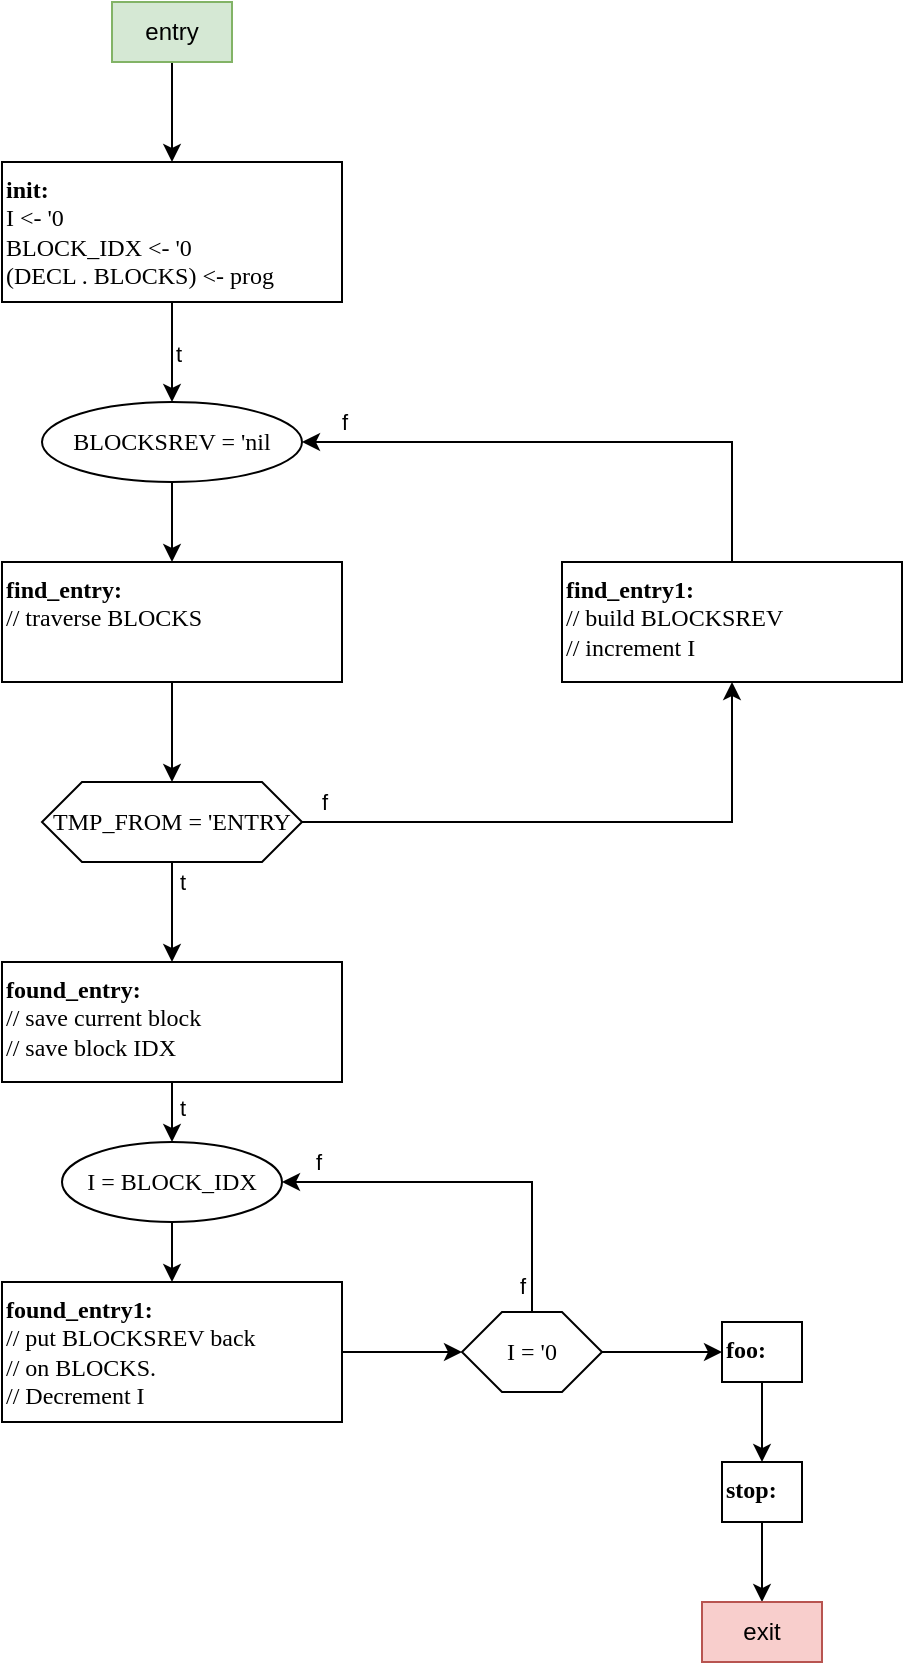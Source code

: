 <mxfile version="24.4.0" type="device">
  <diagram id="C5RBs43oDa-KdzZeNtuy" name="Page-1">
    <mxGraphModel dx="1255" dy="781" grid="1" gridSize="10" guides="1" tooltips="1" connect="1" arrows="1" fold="1" page="1" pageScale="1" pageWidth="827" pageHeight="1169" math="0" shadow="0">
      <root>
        <mxCell id="WIyWlLk6GJQsqaUBKTNV-0" />
        <mxCell id="WIyWlLk6GJQsqaUBKTNV-1" parent="WIyWlLk6GJQsqaUBKTNV-0" />
        <mxCell id="amC7VP1BXG8_0cPZd53P-6" style="edgeStyle=orthogonalEdgeStyle;rounded=0;orthogonalLoop=1;jettySize=auto;html=1;entryX=0.5;entryY=0;entryDx=0;entryDy=0;" edge="1" parent="WIyWlLk6GJQsqaUBKTNV-1" source="amC7VP1BXG8_0cPZd53P-0" target="amC7VP1BXG8_0cPZd53P-4">
          <mxGeometry relative="1" as="geometry" />
        </mxCell>
        <mxCell id="amC7VP1BXG8_0cPZd53P-7" value="t" style="edgeLabel;html=1;align=center;verticalAlign=middle;resizable=0;points=[];" vertex="1" connectable="0" parent="amC7VP1BXG8_0cPZd53P-6">
          <mxGeometry x="0.042" y="3" relative="1" as="geometry">
            <mxPoint as="offset" />
          </mxGeometry>
        </mxCell>
        <mxCell id="amC7VP1BXG8_0cPZd53P-0" value="&lt;div align=&quot;left&quot;&gt;&lt;b&gt;&lt;font face=&quot;Lucida Console&quot;&gt;init:&lt;/font&gt;&lt;/b&gt;&lt;/div&gt;&lt;div align=&quot;left&quot;&gt;&lt;font face=&quot;Lucida Console&quot;&gt;I &amp;lt;- &#39;0&lt;/font&gt;&lt;/div&gt;&lt;div align=&quot;left&quot;&gt;&lt;font face=&quot;Lucida Console&quot;&gt;BLOCK_IDX &amp;lt;- &#39;0&lt;/font&gt;&lt;/div&gt;&lt;div align=&quot;left&quot;&gt;&lt;font face=&quot;Lucida Console&quot;&gt;(DECL . BLOCKS) &amp;lt;- prog&lt;br&gt;&lt;/font&gt;&lt;/div&gt;&lt;div align=&quot;left&quot;&gt;&lt;font face=&quot;bQ9gixf5_bkwfU0nSOTF&quot;&gt;&lt;br&gt;&lt;/font&gt;&lt;/div&gt;" style="rounded=0;whiteSpace=wrap;html=1;align=left;verticalAlign=top;" vertex="1" parent="WIyWlLk6GJQsqaUBKTNV-1">
          <mxGeometry x="240" y="240" width="170" height="70" as="geometry" />
        </mxCell>
        <mxCell id="amC7VP1BXG8_0cPZd53P-17" style="edgeStyle=orthogonalEdgeStyle;rounded=0;orthogonalLoop=1;jettySize=auto;html=1;entryX=0.5;entryY=0;entryDx=0;entryDy=0;" edge="1" parent="WIyWlLk6GJQsqaUBKTNV-1" source="amC7VP1BXG8_0cPZd53P-3" target="amC7VP1BXG8_0cPZd53P-16">
          <mxGeometry relative="1" as="geometry" />
        </mxCell>
        <mxCell id="amC7VP1BXG8_0cPZd53P-3" value="&lt;div align=&quot;left&quot;&gt;&lt;b&gt;&lt;font face=&quot;Lucida Console&quot;&gt;find_entry:&lt;/font&gt;&lt;/b&gt;&lt;/div&gt;&lt;div&gt;&lt;font face=&quot;Lucida Console&quot;&gt;// traverse BLOCKS&lt;br&gt;&lt;/font&gt;&lt;/div&gt;&lt;div align=&quot;left&quot;&gt;&lt;font face=&quot;bQ9gixf5_bkwfU0nSOTF&quot;&gt;&lt;br&gt;&lt;/font&gt;&lt;/div&gt;" style="rounded=0;whiteSpace=wrap;html=1;align=left;verticalAlign=top;" vertex="1" parent="WIyWlLk6GJQsqaUBKTNV-1">
          <mxGeometry x="240" y="440" width="170" height="60" as="geometry" />
        </mxCell>
        <mxCell id="amC7VP1BXG8_0cPZd53P-8" style="edgeStyle=orthogonalEdgeStyle;rounded=0;orthogonalLoop=1;jettySize=auto;html=1;entryX=0.5;entryY=0;entryDx=0;entryDy=0;" edge="1" parent="WIyWlLk6GJQsqaUBKTNV-1" source="amC7VP1BXG8_0cPZd53P-4" target="amC7VP1BXG8_0cPZd53P-3">
          <mxGeometry relative="1" as="geometry" />
        </mxCell>
        <mxCell id="amC7VP1BXG8_0cPZd53P-4" value="&lt;font face=&quot;Lucida Console&quot;&gt;BLOCKSREV = &#39;nil&lt;br&gt;&lt;/font&gt;" style="ellipse;whiteSpace=wrap;html=1;" vertex="1" parent="WIyWlLk6GJQsqaUBKTNV-1">
          <mxGeometry x="260" y="360" width="130" height="40" as="geometry" />
        </mxCell>
        <mxCell id="amC7VP1BXG8_0cPZd53P-13" style="edgeStyle=orthogonalEdgeStyle;rounded=0;orthogonalLoop=1;jettySize=auto;html=1;entryX=1;entryY=0.5;entryDx=0;entryDy=0;" edge="1" parent="WIyWlLk6GJQsqaUBKTNV-1" source="amC7VP1BXG8_0cPZd53P-11" target="amC7VP1BXG8_0cPZd53P-4">
          <mxGeometry relative="1" as="geometry">
            <Array as="points">
              <mxPoint x="605" y="380" />
            </Array>
          </mxGeometry>
        </mxCell>
        <mxCell id="amC7VP1BXG8_0cPZd53P-14" value="f" style="edgeLabel;html=1;align=center;verticalAlign=middle;resizable=0;points=[];" vertex="1" connectable="0" parent="amC7VP1BXG8_0cPZd53P-13">
          <mxGeometry x="0.787" y="1" relative="1" as="geometry">
            <mxPoint x="-9" y="-11" as="offset" />
          </mxGeometry>
        </mxCell>
        <mxCell id="amC7VP1BXG8_0cPZd53P-11" value="&lt;div align=&quot;left&quot;&gt;&lt;b&gt;&lt;font face=&quot;Lucida Console&quot;&gt;find_entry1:&lt;/font&gt;&lt;/b&gt;&lt;/div&gt;&lt;div&gt;&lt;font face=&quot;Lucida Console&quot;&gt;// build BLOCKSREV&lt;/font&gt;&lt;/div&gt;&lt;div&gt;&lt;font face=&quot;Lucida Console&quot;&gt;// increment I&lt;br&gt;&lt;/font&gt;&lt;/div&gt;" style="rounded=0;whiteSpace=wrap;html=1;align=left;verticalAlign=top;" vertex="1" parent="WIyWlLk6GJQsqaUBKTNV-1">
          <mxGeometry x="520" y="440" width="170" height="60" as="geometry" />
        </mxCell>
        <mxCell id="amC7VP1BXG8_0cPZd53P-25" style="edgeStyle=orthogonalEdgeStyle;rounded=0;orthogonalLoop=1;jettySize=auto;html=1;entryX=0.5;entryY=0;entryDx=0;entryDy=0;" edge="1" parent="WIyWlLk6GJQsqaUBKTNV-1" source="amC7VP1BXG8_0cPZd53P-15" target="amC7VP1BXG8_0cPZd53P-24">
          <mxGeometry relative="1" as="geometry" />
        </mxCell>
        <mxCell id="amC7VP1BXG8_0cPZd53P-26" value="t" style="edgeLabel;html=1;align=center;verticalAlign=middle;resizable=0;points=[];" vertex="1" connectable="0" parent="amC7VP1BXG8_0cPZd53P-25">
          <mxGeometry x="0.323" y="1" relative="1" as="geometry">
            <mxPoint x="4" as="offset" />
          </mxGeometry>
        </mxCell>
        <mxCell id="amC7VP1BXG8_0cPZd53P-15" value="&lt;div align=&quot;left&quot;&gt;&lt;b&gt;&lt;font face=&quot;Lucida Console&quot;&gt;found_entry:&lt;/font&gt;&lt;/b&gt;&lt;/div&gt;&lt;div&gt;&lt;font face=&quot;Lucida Console&quot;&gt;// save current block&lt;/font&gt;&lt;/div&gt;&lt;div&gt;&lt;font face=&quot;Lucida Console&quot;&gt;// save block IDX&lt;br&gt;&lt;/font&gt;&lt;/div&gt;&lt;div align=&quot;left&quot;&gt;&lt;font face=&quot;bQ9gixf5_bkwfU0nSOTF&quot;&gt;&lt;br&gt;&lt;/font&gt;&lt;/div&gt;" style="rounded=0;whiteSpace=wrap;html=1;align=left;verticalAlign=top;" vertex="1" parent="WIyWlLk6GJQsqaUBKTNV-1">
          <mxGeometry x="240" y="640" width="170" height="60" as="geometry" />
        </mxCell>
        <mxCell id="amC7VP1BXG8_0cPZd53P-18" style="edgeStyle=orthogonalEdgeStyle;rounded=0;orthogonalLoop=1;jettySize=auto;html=1;entryX=0.5;entryY=0;entryDx=0;entryDy=0;" edge="1" parent="WIyWlLk6GJQsqaUBKTNV-1" source="amC7VP1BXG8_0cPZd53P-16" target="amC7VP1BXG8_0cPZd53P-15">
          <mxGeometry relative="1" as="geometry" />
        </mxCell>
        <mxCell id="amC7VP1BXG8_0cPZd53P-21" value="t" style="edgeLabel;html=1;align=center;verticalAlign=middle;resizable=0;points=[];" vertex="1" connectable="0" parent="amC7VP1BXG8_0cPZd53P-18">
          <mxGeometry x="-0.442" y="-1" relative="1" as="geometry">
            <mxPoint x="6" y="-4" as="offset" />
          </mxGeometry>
        </mxCell>
        <mxCell id="amC7VP1BXG8_0cPZd53P-19" style="edgeStyle=orthogonalEdgeStyle;rounded=0;orthogonalLoop=1;jettySize=auto;html=1;entryX=0.5;entryY=1;entryDx=0;entryDy=0;" edge="1" parent="WIyWlLk6GJQsqaUBKTNV-1" source="amC7VP1BXG8_0cPZd53P-16" target="amC7VP1BXG8_0cPZd53P-11">
          <mxGeometry relative="1" as="geometry" />
        </mxCell>
        <mxCell id="amC7VP1BXG8_0cPZd53P-20" value="f" style="edgeLabel;html=1;align=center;verticalAlign=middle;resizable=0;points=[];" vertex="1" connectable="0" parent="amC7VP1BXG8_0cPZd53P-19">
          <mxGeometry x="-0.914" y="-2" relative="1" as="geometry">
            <mxPoint x="-2" y="-12" as="offset" />
          </mxGeometry>
        </mxCell>
        <mxCell id="amC7VP1BXG8_0cPZd53P-16" value="&lt;font face=&quot;Lucida Console&quot;&gt;TMP_FROM = &#39;ENTRY&lt;/font&gt;" style="shape=hexagon;perimeter=hexagonPerimeter2;whiteSpace=wrap;html=1;fixedSize=1;" vertex="1" parent="WIyWlLk6GJQsqaUBKTNV-1">
          <mxGeometry x="260" y="550" width="130" height="40" as="geometry" />
        </mxCell>
        <mxCell id="amC7VP1BXG8_0cPZd53P-29" style="edgeStyle=orthogonalEdgeStyle;rounded=0;orthogonalLoop=1;jettySize=auto;html=1;entryX=0;entryY=0.5;entryDx=0;entryDy=0;" edge="1" parent="WIyWlLk6GJQsqaUBKTNV-1" source="amC7VP1BXG8_0cPZd53P-22" target="amC7VP1BXG8_0cPZd53P-28">
          <mxGeometry relative="1" as="geometry" />
        </mxCell>
        <mxCell id="amC7VP1BXG8_0cPZd53P-22" value="&lt;div align=&quot;left&quot;&gt;&lt;b&gt;&lt;font face=&quot;Lucida Console&quot;&gt;found_entry1:&lt;/font&gt;&lt;/b&gt;&lt;/div&gt;&lt;div&gt;&lt;font face=&quot;Lucida Console&quot;&gt;// put BLOCKSREV back&lt;/font&gt;&lt;/div&gt;&lt;div&gt;&lt;font face=&quot;Lucida Console&quot;&gt;// on BLOCKS.&lt;/font&gt;&lt;/div&gt;&lt;div&gt;&lt;font face=&quot;Lucida Console&quot;&gt;// Decrement I&lt;br&gt;&lt;/font&gt;&lt;/div&gt;&lt;div align=&quot;left&quot;&gt;&lt;font face=&quot;bQ9gixf5_bkwfU0nSOTF&quot;&gt;&lt;br&gt;&lt;/font&gt;&lt;/div&gt;" style="rounded=0;whiteSpace=wrap;html=1;align=left;verticalAlign=top;" vertex="1" parent="WIyWlLk6GJQsqaUBKTNV-1">
          <mxGeometry x="240" y="800" width="170" height="70" as="geometry" />
        </mxCell>
        <mxCell id="amC7VP1BXG8_0cPZd53P-27" style="edgeStyle=orthogonalEdgeStyle;rounded=0;orthogonalLoop=1;jettySize=auto;html=1;entryX=0.5;entryY=0;entryDx=0;entryDy=0;" edge="1" parent="WIyWlLk6GJQsqaUBKTNV-1" source="amC7VP1BXG8_0cPZd53P-24" target="amC7VP1BXG8_0cPZd53P-22">
          <mxGeometry relative="1" as="geometry" />
        </mxCell>
        <mxCell id="amC7VP1BXG8_0cPZd53P-24" value="&lt;font face=&quot;Lucida Console&quot;&gt;I = BLOCK_IDX&lt;br&gt;&lt;/font&gt;" style="ellipse;whiteSpace=wrap;html=1;" vertex="1" parent="WIyWlLk6GJQsqaUBKTNV-1">
          <mxGeometry x="270" y="730" width="110" height="40" as="geometry" />
        </mxCell>
        <mxCell id="amC7VP1BXG8_0cPZd53P-30" style="edgeStyle=orthogonalEdgeStyle;rounded=0;orthogonalLoop=1;jettySize=auto;html=1;entryX=1;entryY=0.5;entryDx=0;entryDy=0;" edge="1" parent="WIyWlLk6GJQsqaUBKTNV-1" source="amC7VP1BXG8_0cPZd53P-28" target="amC7VP1BXG8_0cPZd53P-24">
          <mxGeometry relative="1" as="geometry">
            <Array as="points">
              <mxPoint x="505" y="750" />
            </Array>
          </mxGeometry>
        </mxCell>
        <mxCell id="amC7VP1BXG8_0cPZd53P-33" value="f" style="edgeLabel;html=1;align=center;verticalAlign=middle;resizable=0;points=[];" vertex="1" connectable="0" parent="amC7VP1BXG8_0cPZd53P-30">
          <mxGeometry x="-0.865" relative="1" as="geometry">
            <mxPoint x="-5" as="offset" />
          </mxGeometry>
        </mxCell>
        <mxCell id="amC7VP1BXG8_0cPZd53P-35" value="f" style="edgeLabel;html=1;align=center;verticalAlign=middle;resizable=0;points=[];" vertex="1" connectable="0" parent="amC7VP1BXG8_0cPZd53P-30">
          <mxGeometry x="0.811" y="-1" relative="1" as="geometry">
            <mxPoint y="-9" as="offset" />
          </mxGeometry>
        </mxCell>
        <mxCell id="amC7VP1BXG8_0cPZd53P-37" style="edgeStyle=orthogonalEdgeStyle;rounded=0;orthogonalLoop=1;jettySize=auto;html=1;entryX=0;entryY=0.5;entryDx=0;entryDy=0;" edge="1" parent="WIyWlLk6GJQsqaUBKTNV-1" source="amC7VP1BXG8_0cPZd53P-28" target="amC7VP1BXG8_0cPZd53P-34">
          <mxGeometry relative="1" as="geometry" />
        </mxCell>
        <mxCell id="amC7VP1BXG8_0cPZd53P-28" value="&lt;font face=&quot;Lucida Console&quot;&gt;I = &#39;0&lt;/font&gt;" style="shape=hexagon;perimeter=hexagonPerimeter2;whiteSpace=wrap;html=1;fixedSize=1;" vertex="1" parent="WIyWlLk6GJQsqaUBKTNV-1">
          <mxGeometry x="470" y="815" width="70" height="40" as="geometry" />
        </mxCell>
        <mxCell id="amC7VP1BXG8_0cPZd53P-39" style="edgeStyle=orthogonalEdgeStyle;rounded=0;orthogonalLoop=1;jettySize=auto;html=1;entryX=0.5;entryY=0;entryDx=0;entryDy=0;" edge="1" parent="WIyWlLk6GJQsqaUBKTNV-1" source="amC7VP1BXG8_0cPZd53P-34" target="amC7VP1BXG8_0cPZd53P-38">
          <mxGeometry relative="1" as="geometry" />
        </mxCell>
        <mxCell id="amC7VP1BXG8_0cPZd53P-34" value="&lt;div align=&quot;left&quot;&gt;&lt;b&gt;&lt;font face=&quot;Lucida Console&quot;&gt;foo:&lt;/font&gt;&lt;/b&gt;&lt;/div&gt;&lt;div align=&quot;left&quot;&gt;&lt;font face=&quot;bQ9gixf5_bkwfU0nSOTF&quot;&gt;&lt;br&gt;&lt;/font&gt;&lt;/div&gt;" style="rounded=0;whiteSpace=wrap;html=1;align=left;verticalAlign=top;" vertex="1" parent="WIyWlLk6GJQsqaUBKTNV-1">
          <mxGeometry x="600" y="820" width="40" height="30" as="geometry" />
        </mxCell>
        <mxCell id="amC7VP1BXG8_0cPZd53P-43" style="edgeStyle=orthogonalEdgeStyle;rounded=0;orthogonalLoop=1;jettySize=auto;html=1;entryX=0.5;entryY=0;entryDx=0;entryDy=0;" edge="1" parent="WIyWlLk6GJQsqaUBKTNV-1" source="amC7VP1BXG8_0cPZd53P-38" target="amC7VP1BXG8_0cPZd53P-42">
          <mxGeometry relative="1" as="geometry" />
        </mxCell>
        <mxCell id="amC7VP1BXG8_0cPZd53P-38" value="&lt;div align=&quot;left&quot;&gt;&lt;b&gt;&lt;font face=&quot;Lucida Console&quot;&gt;stop:&lt;/font&gt;&lt;/b&gt;&lt;/div&gt;&lt;div align=&quot;left&quot;&gt;&lt;font face=&quot;bQ9gixf5_bkwfU0nSOTF&quot;&gt;&lt;br&gt;&lt;/font&gt;&lt;/div&gt;" style="rounded=0;whiteSpace=wrap;html=1;align=left;verticalAlign=top;" vertex="1" parent="WIyWlLk6GJQsqaUBKTNV-1">
          <mxGeometry x="600" y="890" width="40" height="30" as="geometry" />
        </mxCell>
        <mxCell id="amC7VP1BXG8_0cPZd53P-41" style="edgeStyle=orthogonalEdgeStyle;rounded=0;orthogonalLoop=1;jettySize=auto;html=1;entryX=0.5;entryY=0;entryDx=0;entryDy=0;" edge="1" parent="WIyWlLk6GJQsqaUBKTNV-1" source="amC7VP1BXG8_0cPZd53P-40" target="amC7VP1BXG8_0cPZd53P-0">
          <mxGeometry relative="1" as="geometry" />
        </mxCell>
        <mxCell id="amC7VP1BXG8_0cPZd53P-40" value="entry" style="text;html=1;align=center;verticalAlign=middle;whiteSpace=wrap;rounded=0;fillColor=#d5e8d4;strokeColor=#82b366;" vertex="1" parent="WIyWlLk6GJQsqaUBKTNV-1">
          <mxGeometry x="295" y="160" width="60" height="30" as="geometry" />
        </mxCell>
        <mxCell id="amC7VP1BXG8_0cPZd53P-42" value="exit" style="text;html=1;align=center;verticalAlign=middle;whiteSpace=wrap;rounded=0;fillColor=#f8cecc;strokeColor=#b85450;" vertex="1" parent="WIyWlLk6GJQsqaUBKTNV-1">
          <mxGeometry x="590" y="960" width="60" height="30" as="geometry" />
        </mxCell>
      </root>
    </mxGraphModel>
  </diagram>
</mxfile>
